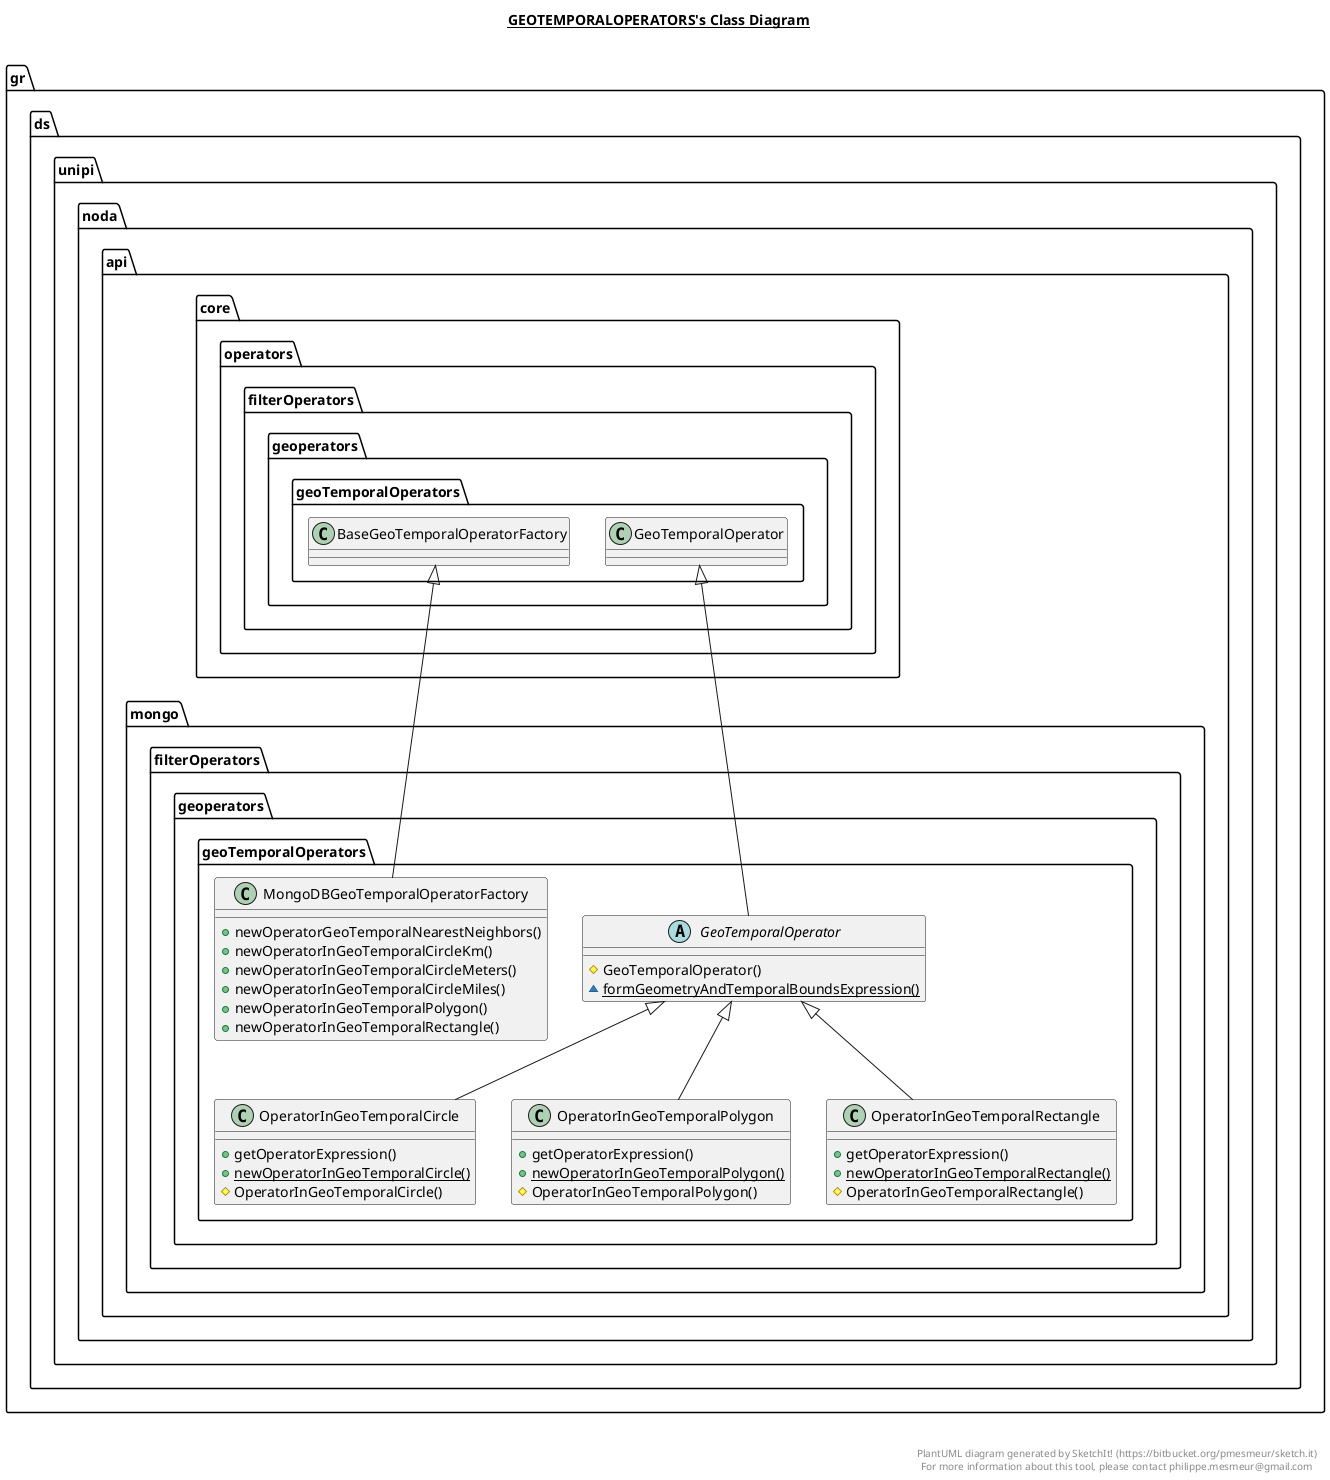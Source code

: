 @startuml

title __GEOTEMPORALOPERATORS's Class Diagram__\n

  namespace gr.ds.unipi.noda.api.mongo {
    namespace filterOperators.geoperators.geoTemporalOperators {
      abstract class gr.ds.unipi.noda.api.mongo.filterOperators.geoperators.geoTemporalOperators.GeoTemporalOperator {
          # GeoTemporalOperator()
          {static} ~ formGeometryAndTemporalBoundsExpression()
      }
    }
  }
  

  namespace gr.ds.unipi.noda.api.mongo {
    namespace filterOperators.geoperators.geoTemporalOperators {
      class gr.ds.unipi.noda.api.mongo.filterOperators.geoperators.geoTemporalOperators.MongoDBGeoTemporalOperatorFactory {
          + newOperatorGeoTemporalNearestNeighbors()
          + newOperatorInGeoTemporalCircleKm()
          + newOperatorInGeoTemporalCircleMeters()
          + newOperatorInGeoTemporalCircleMiles()
          + newOperatorInGeoTemporalPolygon()
          + newOperatorInGeoTemporalRectangle()
      }
    }
  }
  

  namespace gr.ds.unipi.noda.api.mongo {
    namespace filterOperators.geoperators.geoTemporalOperators {
      class gr.ds.unipi.noda.api.mongo.filterOperators.geoperators.geoTemporalOperators.OperatorInGeoTemporalCircle {
          + getOperatorExpression()
          {static} + newOperatorInGeoTemporalCircle()
          # OperatorInGeoTemporalCircle()
      }
    }
  }
  

  namespace gr.ds.unipi.noda.api.mongo {
    namespace filterOperators.geoperators.geoTemporalOperators {
      class gr.ds.unipi.noda.api.mongo.filterOperators.geoperators.geoTemporalOperators.OperatorInGeoTemporalPolygon {
          + getOperatorExpression()
          {static} + newOperatorInGeoTemporalPolygon()
          # OperatorInGeoTemporalPolygon()
      }
    }
  }
  

  namespace gr.ds.unipi.noda.api.mongo {
    namespace filterOperators.geoperators.geoTemporalOperators {
      class gr.ds.unipi.noda.api.mongo.filterOperators.geoperators.geoTemporalOperators.OperatorInGeoTemporalRectangle {
          + getOperatorExpression()
          {static} + newOperatorInGeoTemporalRectangle()
          # OperatorInGeoTemporalRectangle()
      }
    }
  }
  

  gr.ds.unipi.noda.api.mongo.filterOperators.geoperators.geoTemporalOperators.GeoTemporalOperator -up-|> gr.ds.unipi.noda.api.core.operators.filterOperators.geoperators.geoTemporalOperators.GeoTemporalOperator
  gr.ds.unipi.noda.api.mongo.filterOperators.geoperators.geoTemporalOperators.MongoDBGeoTemporalOperatorFactory -up-|> gr.ds.unipi.noda.api.core.operators.filterOperators.geoperators.geoTemporalOperators.BaseGeoTemporalOperatorFactory
  gr.ds.unipi.noda.api.mongo.filterOperators.geoperators.geoTemporalOperators.OperatorInGeoTemporalCircle -up-|> gr.ds.unipi.noda.api.mongo.filterOperators.geoperators.geoTemporalOperators.GeoTemporalOperator
  gr.ds.unipi.noda.api.mongo.filterOperators.geoperators.geoTemporalOperators.OperatorInGeoTemporalPolygon -up-|> gr.ds.unipi.noda.api.mongo.filterOperators.geoperators.geoTemporalOperators.GeoTemporalOperator
  gr.ds.unipi.noda.api.mongo.filterOperators.geoperators.geoTemporalOperators.OperatorInGeoTemporalRectangle -up-|> gr.ds.unipi.noda.api.mongo.filterOperators.geoperators.geoTemporalOperators.GeoTemporalOperator


right footer


PlantUML diagram generated by SketchIt! (https://bitbucket.org/pmesmeur/sketch.it)
For more information about this tool, please contact philippe.mesmeur@gmail.com
endfooter

@enduml
